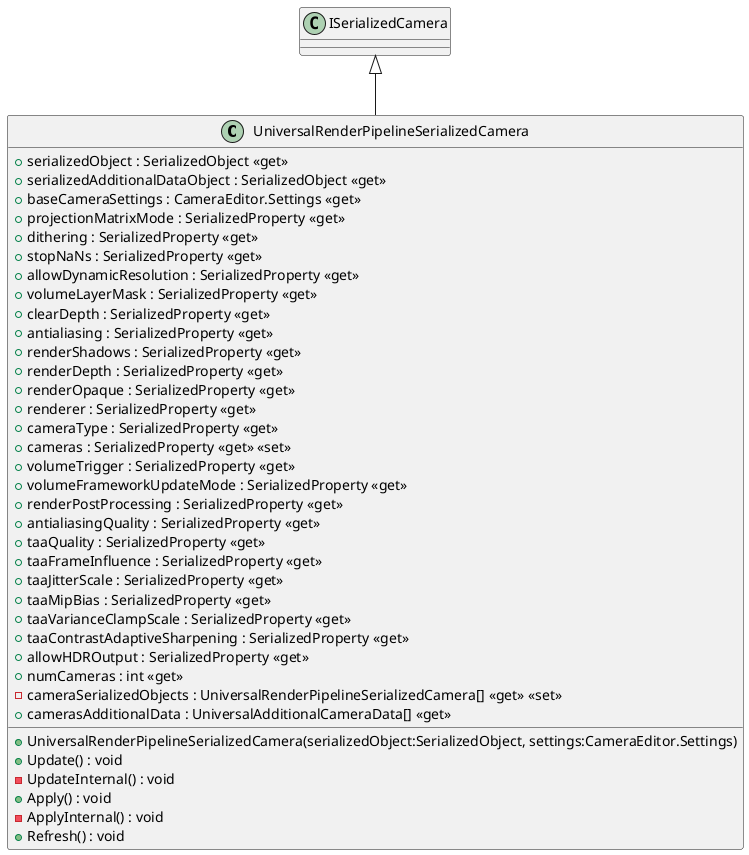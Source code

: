 @startuml
class UniversalRenderPipelineSerializedCamera {
    + serializedObject : SerializedObject <<get>>
    + serializedAdditionalDataObject : SerializedObject <<get>>
    + baseCameraSettings : CameraEditor.Settings <<get>>
    + projectionMatrixMode : SerializedProperty <<get>>
    + dithering : SerializedProperty <<get>>
    + stopNaNs : SerializedProperty <<get>>
    + allowDynamicResolution : SerializedProperty <<get>>
    + volumeLayerMask : SerializedProperty <<get>>
    + clearDepth : SerializedProperty <<get>>
    + antialiasing : SerializedProperty <<get>>
    + renderShadows : SerializedProperty <<get>>
    + renderDepth : SerializedProperty <<get>>
    + renderOpaque : SerializedProperty <<get>>
    + renderer : SerializedProperty <<get>>
    + cameraType : SerializedProperty <<get>>
    + cameras : SerializedProperty <<get>> <<set>>
    + volumeTrigger : SerializedProperty <<get>>
    + volumeFrameworkUpdateMode : SerializedProperty <<get>>
    + renderPostProcessing : SerializedProperty <<get>>
    + antialiasingQuality : SerializedProperty <<get>>
    + taaQuality : SerializedProperty <<get>>
    + taaFrameInfluence : SerializedProperty <<get>>
    + taaJitterScale : SerializedProperty <<get>>
    + taaMipBias : SerializedProperty <<get>>
    + taaVarianceClampScale : SerializedProperty <<get>>
    + taaContrastAdaptiveSharpening : SerializedProperty <<get>>
    + allowHDROutput : SerializedProperty <<get>>
    + numCameras : int <<get>>
    - cameraSerializedObjects : UniversalRenderPipelineSerializedCamera[] <<get>> <<set>>
    + camerasAdditionalData : UniversalAdditionalCameraData[] <<get>>
    + UniversalRenderPipelineSerializedCamera(serializedObject:SerializedObject, settings:CameraEditor.Settings)
    + Update() : void
    - UpdateInternal() : void
    + Apply() : void
    - ApplyInternal() : void
    + Refresh() : void
}
ISerializedCamera <|-- UniversalRenderPipelineSerializedCamera
@enduml
